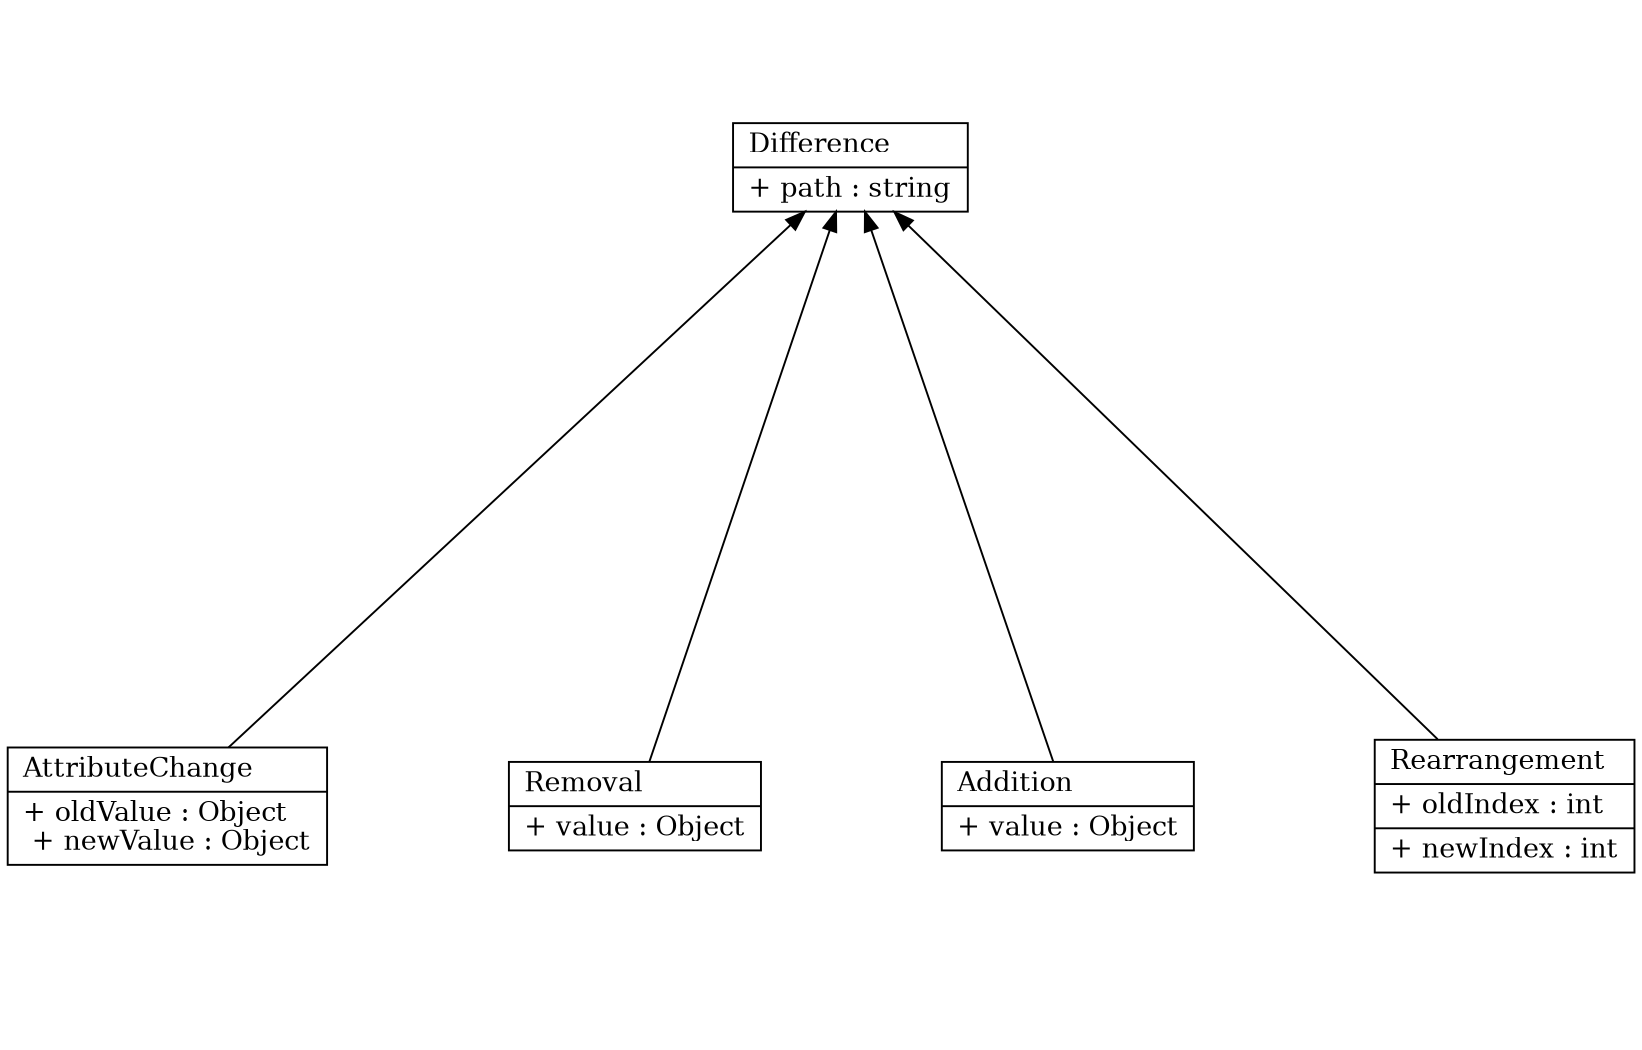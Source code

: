 digraph G {
	rankdir=BT;
        fontname = "Bitstream Vera Sans";
        fontsize = 8;
splines=true;
nodesep=1.3;
size="11,7";
ratio=fill;

        node [
                shape = "record"
        ]

   
        Difference [
                label = "{Difference\l|+ path : string\l}",id=Difference
        ]
        AttributeChange [
                label = "{AttributeChange\l| + oldValue : Object\l + newValue : Object\l}",id=AttributeChange
        ]
        Removal [
                label = "{Removal\l| + value : Object\l}",id=Removal
        ]
        Addition [
                label = "{Addition\l| + value : Object\l}",id=Addition
        ]
	Rearrangement [
                label = "{Rearrangement\l| + oldIndex : int\l| + newIndex : int\l}",id=Rearrangement
        ]
	
        
		AttributeChange -> Difference;
		Removal -> Difference;
		Addition -> Difference;
		Rearrangement -> Difference;
}
